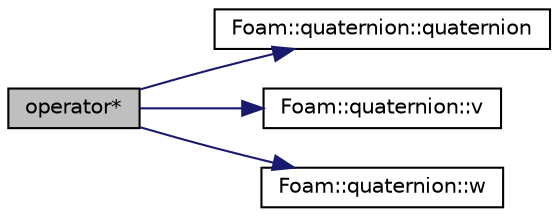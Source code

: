 digraph "operator*"
{
  bgcolor="transparent";
  edge [fontname="Helvetica",fontsize="10",labelfontname="Helvetica",labelfontsize="10"];
  node [fontname="Helvetica",fontsize="10",shape=record];
  rankdir="LR";
  Node1 [label="operator*",height=0.2,width=0.4,color="black", fillcolor="grey75", style="filled", fontcolor="black"];
  Node1 -> Node2 [color="midnightblue",fontsize="10",style="solid",fontname="Helvetica"];
  Node2 [label="Foam::quaternion::quaternion",height=0.2,width=0.4,color="black",URL="$a02102.html#a13b30ba6a22a61f425cc22baf51e8e34",tooltip="Construct null. "];
  Node1 -> Node3 [color="midnightblue",fontsize="10",style="solid",fontname="Helvetica"];
  Node3 [label="Foam::quaternion::v",height=0.2,width=0.4,color="black",URL="$a02102.html#a7769344d07ff72267a3d5d2882df60c2",tooltip="Vector part of the quaternion ( = axis of rotation) "];
  Node1 -> Node4 [color="midnightblue",fontsize="10",style="solid",fontname="Helvetica"];
  Node4 [label="Foam::quaternion::w",height=0.2,width=0.4,color="black",URL="$a02102.html#ac8ee381a3fa16ce6d70ec6c11d4c2bfd",tooltip="Scalar part of the quaternion ( = cos(theta/2) for rotation) "];
}
